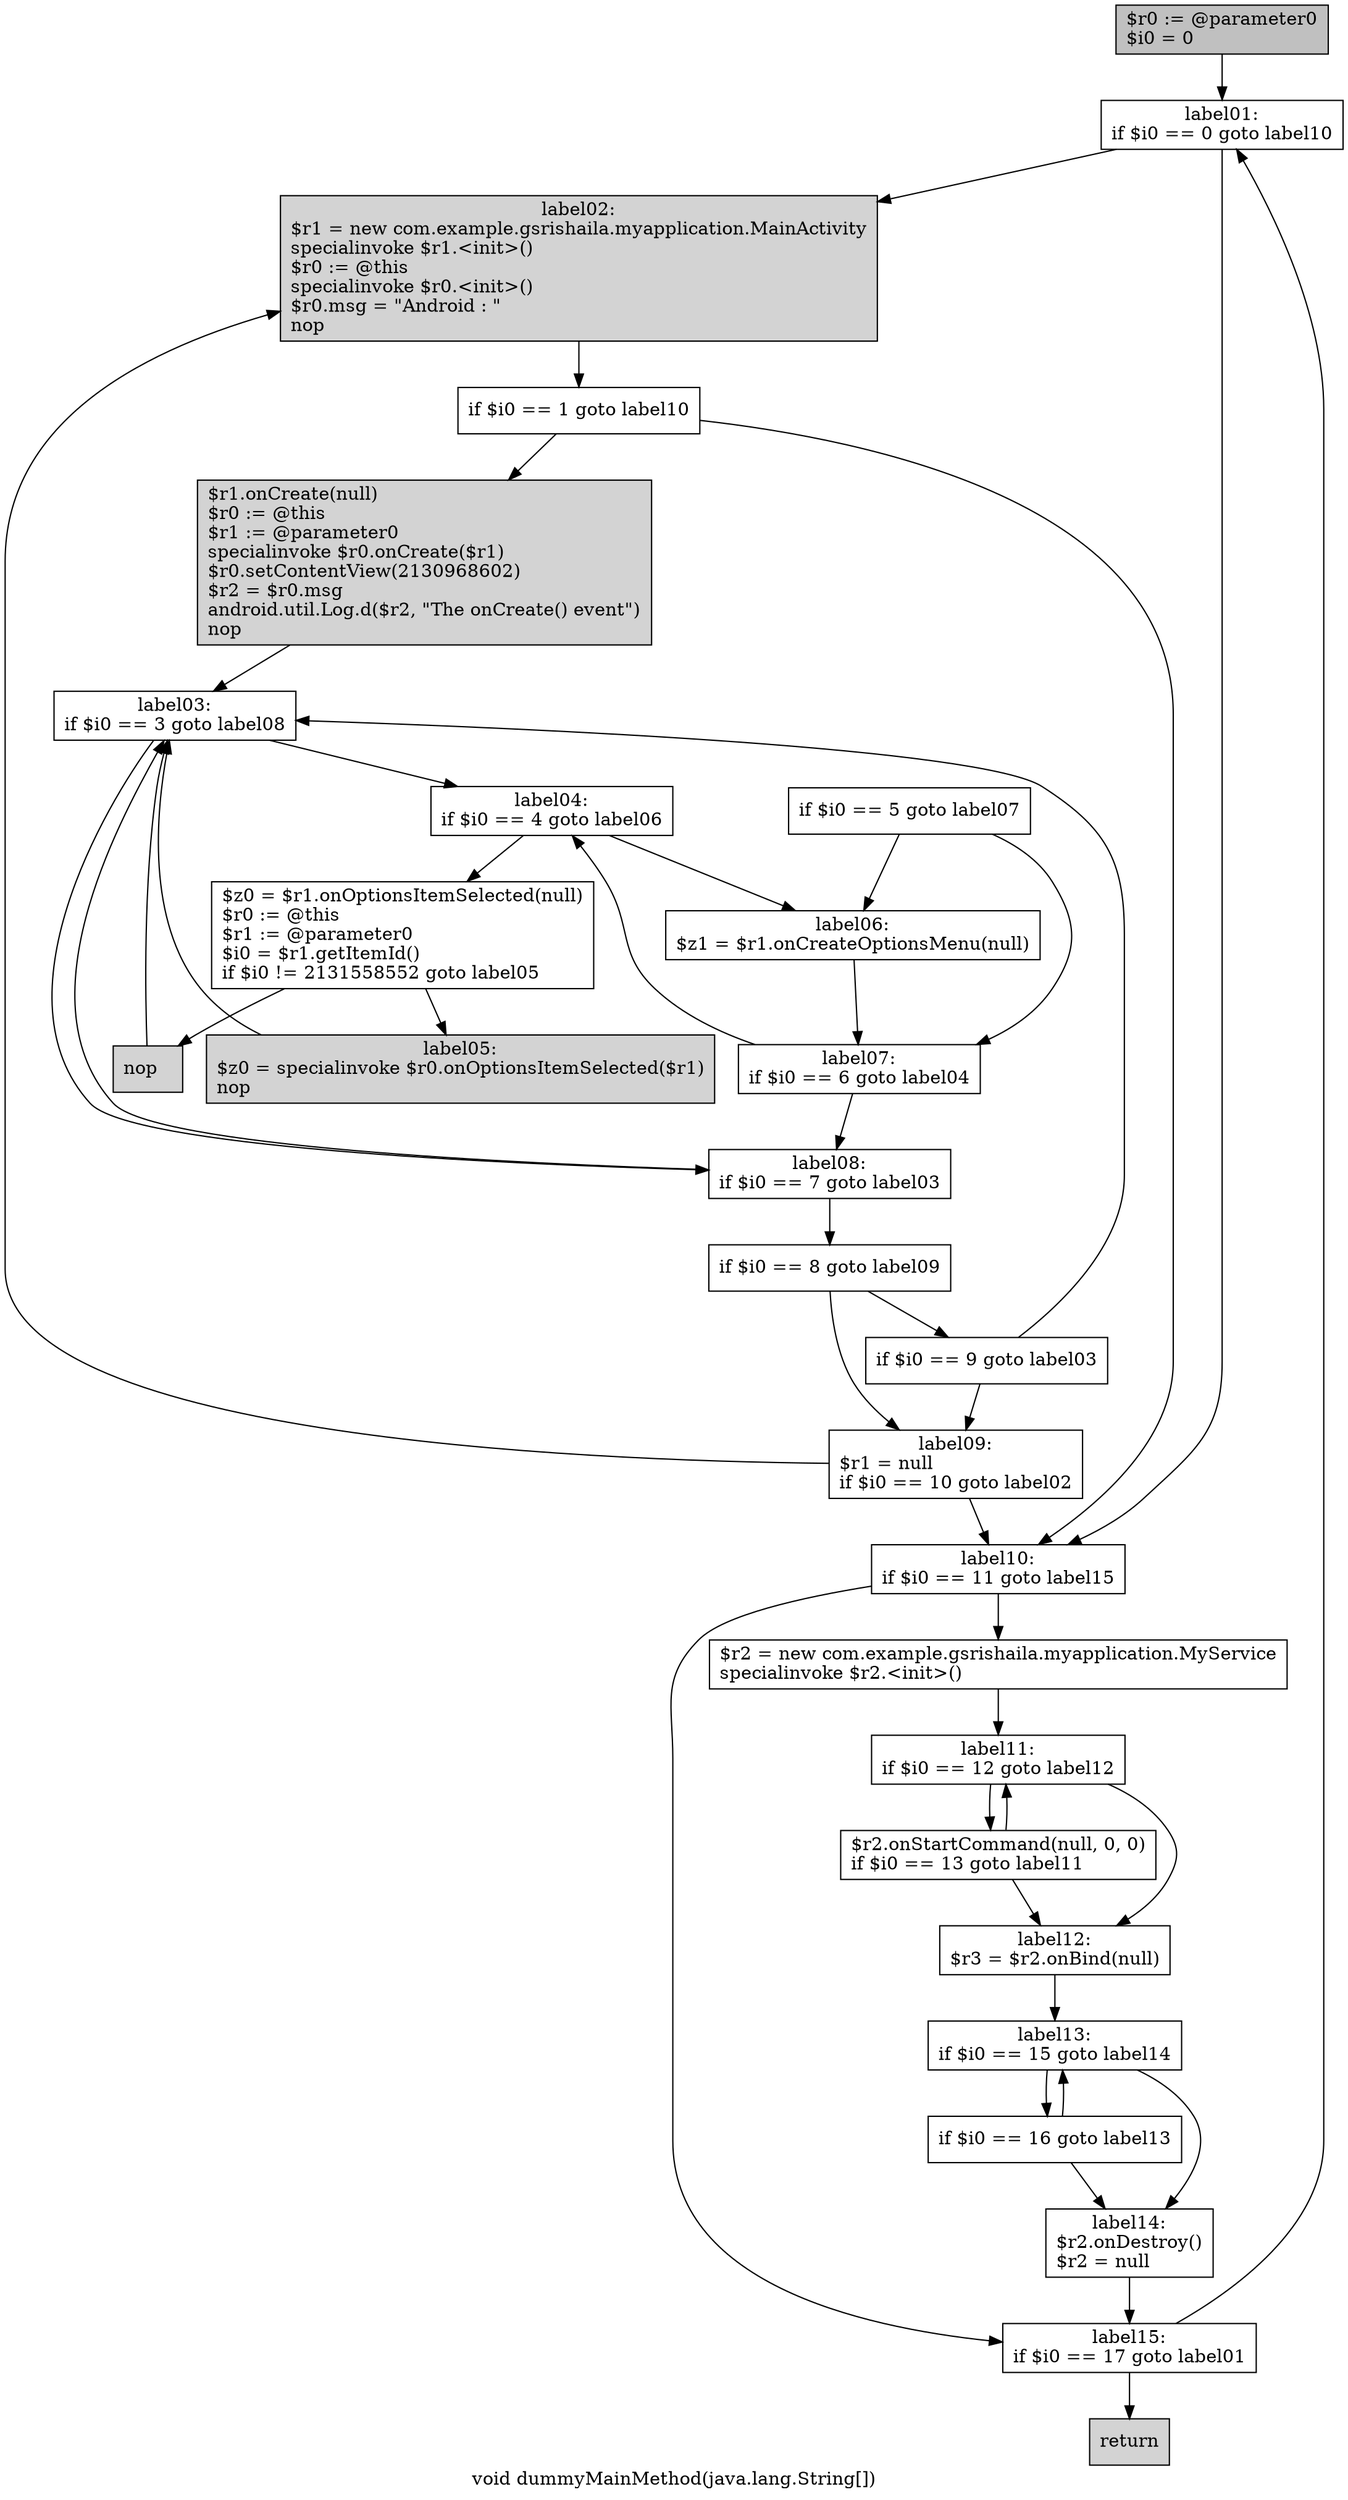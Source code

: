 digraph "void dummyMainMethod(java.lang.String[])" {
    label="void dummyMainMethod(java.lang.String[])";
    node [shape=box];
    "0" [style=filled,fillcolor=gray,label="$r0 := @parameter0\l$i0 = 0\l",];
    "1" [label="label01:\nif $i0 == 0 goto label10\l",];
    "0"->"1";
    "2" [style=filled,fillcolor=gray,style=filled,fillcolor=lightgray,label="label02:\n$r1 = new com.example.gsrishaila.myapplication.MainActivity\lspecialinvoke $r1.<init>()\l$r0 := @this\lspecialinvoke $r0.<init>()\l$r0.msg = \"Android : \"\lnop\l",];
    "1"->"2";
    "17" [label="label10:\nif $i0 == 11 goto label15\l",];
    "1"->"17";
    "3" [label="if $i0 == 1 goto label10\l",];
    "2"->"3";
    "4" [style=filled,fillcolor=gray,style=filled,fillcolor=lightgray,label="$r1.onCreate(null)\l$r0 := @this\l$r1 := @parameter0\lspecialinvoke $r0.onCreate($r1)\l$r0.setContentView(2130968602)\l$r2 = $r0.msg\landroid.util.Log.d($r2, \"The onCreate() event\")\lnop\l",];
    "3"->"4";
    "3"->"17";
    "5" [label="label03:\nif $i0 == 3 goto label08\l",];
    "4"->"5";
    "6" [label="label04:\nif $i0 == 4 goto label06\l",];
    "5"->"6";
    "13" [label="label08:\nif $i0 == 7 goto label03\l",];
    "5"->"13";
    "7" [label="$z0 = $r1.onOptionsItemSelected(null)\l$r0 := @this\l$r1 := @parameter0\l$i0 = $r1.getItemId()\lif $i0 != 2131558552 goto label05\l",];
    "6"->"7";
    "11" [label="label06:\n$z1 = $r1.onCreateOptionsMenu(null)\l",];
    "6"->"11";
    "8" [style=filled,fillcolor=gray,style=filled,fillcolor=lightgray,label="nop\l",];
    "7"->"8";
    "9" [style=filled,fillcolor=gray,style=filled,fillcolor=lightgray,label="label05:\n$z0 = specialinvoke $r0.onOptionsItemSelected($r1)\lnop\l",];
    "7"->"9";
    "8"->"5";
    "9"->"5";
    "10" [label="if $i0 == 5 goto label07\l",];
    "10"->"11";
    "12" [label="label07:\nif $i0 == 6 goto label04\l",];
    "10"->"12";
    "11"->"12";
    "12"->"6";
    "12"->"13";
    "13"->"5";
    "14" [label="if $i0 == 8 goto label09\l",];
    "13"->"14";
    "15" [label="if $i0 == 9 goto label03\l",];
    "14"->"15";
    "16" [label="label09:\n$r1 = null\lif $i0 == 10 goto label02\l",];
    "14"->"16";
    "15"->"5";
    "15"->"16";
    "16"->"2";
    "16"->"17";
    "18" [label="$r2 = new com.example.gsrishaila.myapplication.MyService\lspecialinvoke $r2.<init>()\l",];
    "17"->"18";
    "25" [label="label15:\nif $i0 == 17 goto label01\l",];
    "17"->"25";
    "19" [label="label11:\nif $i0 == 12 goto label12\l",];
    "18"->"19";
    "20" [label="$r2.onStartCommand(null, 0, 0)\lif $i0 == 13 goto label11\l",];
    "19"->"20";
    "21" [label="label12:\n$r3 = $r2.onBind(null)\l",];
    "19"->"21";
    "20"->"19";
    "20"->"21";
    "22" [label="label13:\nif $i0 == 15 goto label14\l",];
    "21"->"22";
    "23" [label="if $i0 == 16 goto label13\l",];
    "22"->"23";
    "24" [label="label14:\n$r2.onDestroy()\l$r2 = null\l",];
    "22"->"24";
    "23"->"22";
    "23"->"24";
    "24"->"25";
    "25"->"1";
    "26" [style=filled,fillcolor=lightgray,label="return\l",];
    "25"->"26";
}
